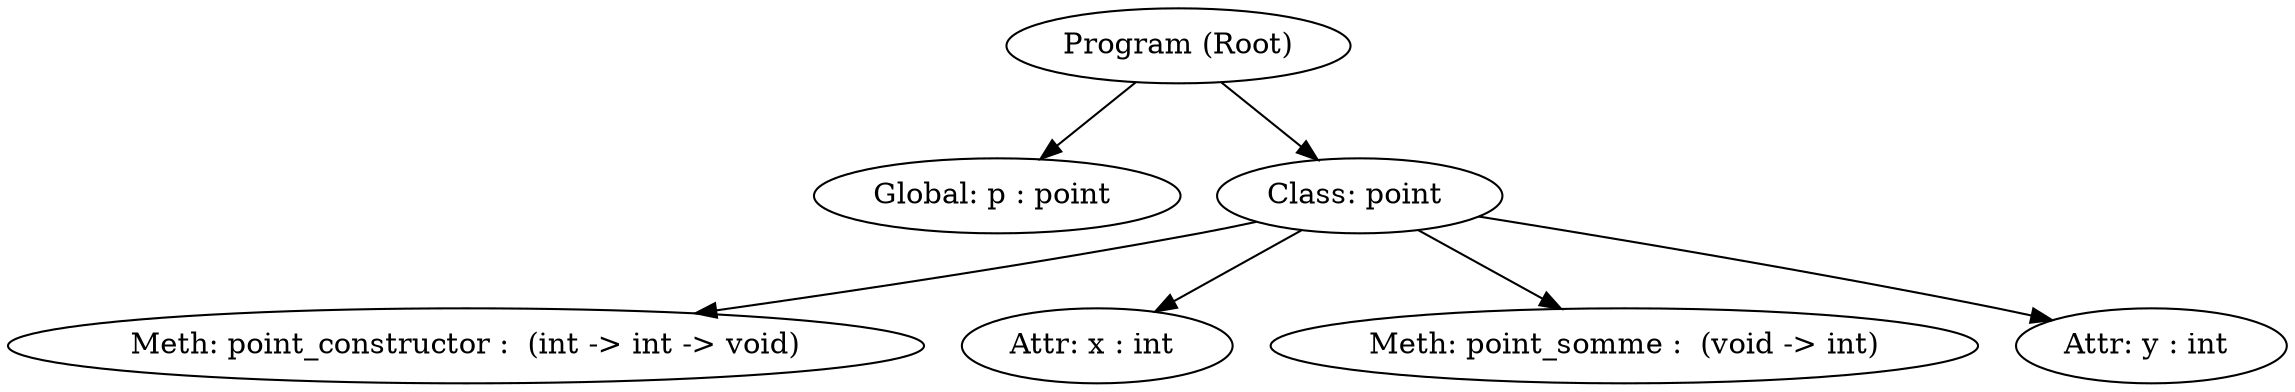 digraph G {
  "Meth: point_constructor :  (int -> int -> void)" [label="Meth: point_constructor :  (int -> int -> void)",
                                                     ];
  "Global: p : point " [label="Global: p : point ", ];
  "Class: point " [label="Class: point ", ];
  "Program (Root)" [label="Program (Root)", ];
  "Attr: x : int " [label="Attr: x : int ", ];
  "Meth: point_somme :  (void -> int)" [label="Meth: point_somme :  (void -> int)",
                                        ];
  "Attr: y : int " [label="Attr: y : int ", ];
  
  
  "Class: point " -> "Attr: x : int ";
  "Class: point " -> "Attr: y : int ";
  "Class: point " -> "Meth: point_constructor :  (int -> int -> void)";
  "Class: point " -> "Meth: point_somme :  (void -> int)";
  "Program (Root)" -> "Class: point ";
  "Program (Root)" -> "Global: p : point ";
  
  }
